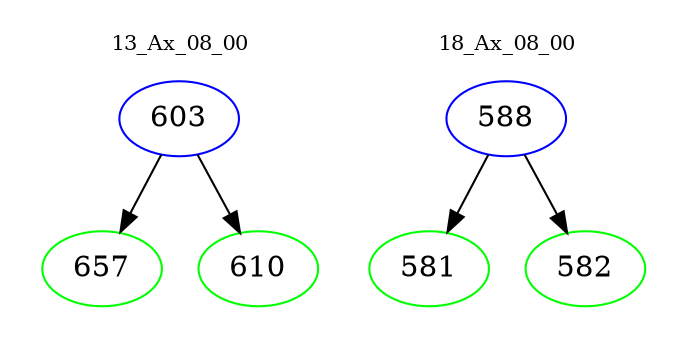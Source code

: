 digraph{
subgraph cluster_0 {
color = white
label = "13_Ax_08_00";
fontsize=10;
T0_603 [label="603", color="blue"]
T0_603 -> T0_657 [color="black"]
T0_657 [label="657", color="green"]
T0_603 -> T0_610 [color="black"]
T0_610 [label="610", color="green"]
}
subgraph cluster_1 {
color = white
label = "18_Ax_08_00";
fontsize=10;
T1_588 [label="588", color="blue"]
T1_588 -> T1_581 [color="black"]
T1_581 [label="581", color="green"]
T1_588 -> T1_582 [color="black"]
T1_582 [label="582", color="green"]
}
}
